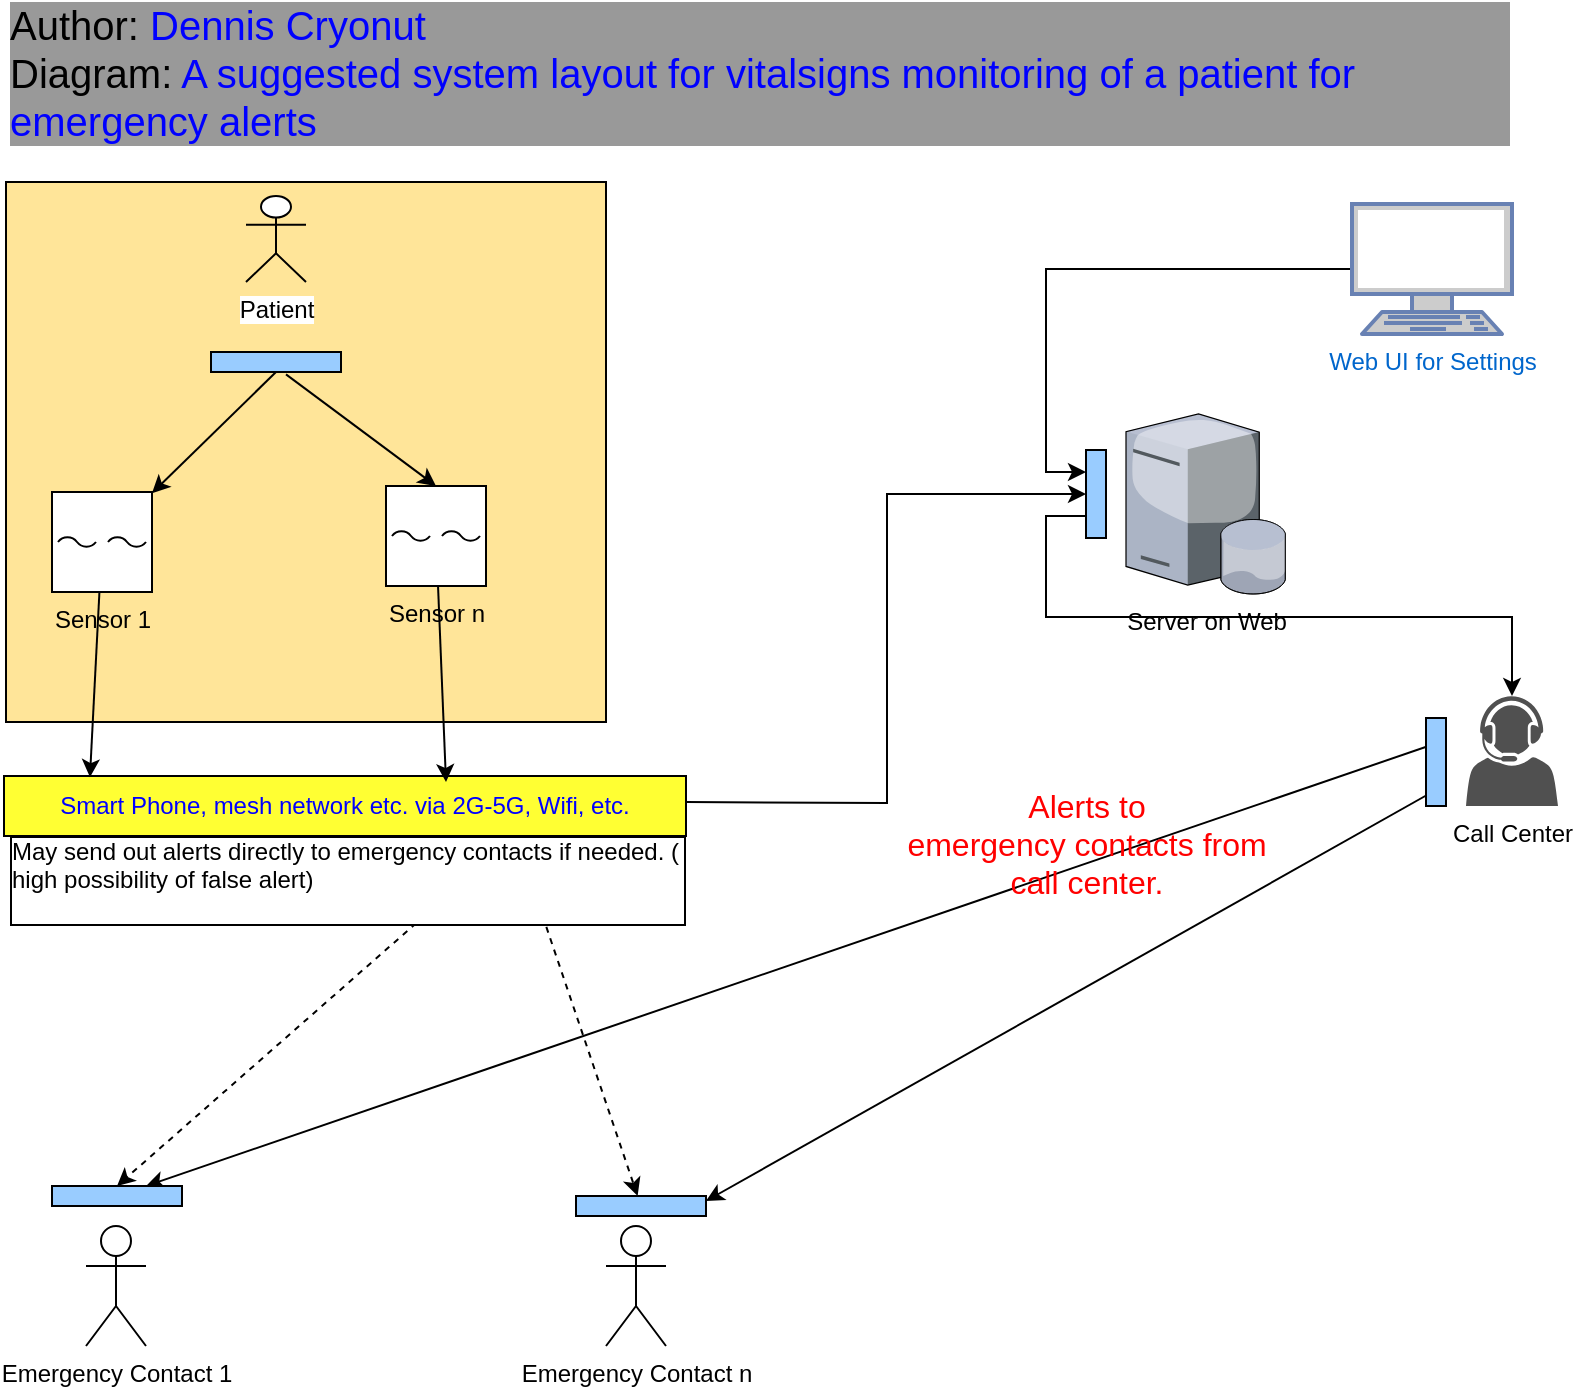 <mxfile version="20.8.0" type="device"><diagram id="2KpycwUR1FHroqjddUs5" name="Page-1"><mxGraphModel dx="1380" dy="260" grid="1" gridSize="10" guides="1" tooltips="1" connect="1" arrows="1" fold="1" page="1" pageScale="1" pageWidth="850" pageHeight="1100" background="#ffffff" math="0" shadow="0"><root><mxCell id="0"/><mxCell id="1" parent="0"/><mxCell id="MtvQ65xE4-OLLt1wUJ7r-59" value="Smart Phone, mesh network etc. via 2G-5G, Wifi, etc." style="rounded=0;whiteSpace=wrap;html=1;labelBackgroundColor=none;fillColor=#FFFF33;fontColor=#0000FF;" parent="1" vertex="1"><mxGeometry x="-1" y="407" width="341" height="30" as="geometry"/></mxCell><mxCell id="MtvQ65xE4-OLLt1wUJ7r-56" value="" style="rounded=0;whiteSpace=wrap;html=1;labelBackgroundColor=#0000CC;fillColor=#FFE599;fontColor=#0000FF;" parent="1" vertex="1"><mxGeometry y="110" width="300" height="270" as="geometry"/></mxCell><mxCell id="MtvQ65xE4-OLLt1wUJ7r-1" value="Patient" style="shape=umlActor;verticalLabelPosition=bottom;labelBackgroundColor=#ffffff;verticalAlign=top;html=1;outlineConnect=0;" parent="1" vertex="1"><mxGeometry x="120" y="117" width="30" height="43" as="geometry"/></mxCell><mxCell id="MtvQ65xE4-OLLt1wUJ7r-2" value="Sensor 1" style="verticalLabelPosition=bottom;align=center;outlineConnect=0;dashed=0;html=1;verticalAlign=top;shape=mxgraph.pid.flow_sensors.ultrasonic;" parent="1" vertex="1"><mxGeometry x="23" y="265" width="50" height="50" as="geometry"/></mxCell><mxCell id="MtvQ65xE4-OLLt1wUJ7r-32" style="edgeStyle=orthogonalEdgeStyle;rounded=0;orthogonalLoop=1;jettySize=auto;html=1;strokeColor=#000000;entryX=0;entryY=0.5;entryDx=0;entryDy=0;" parent="1" target="MtvQ65xE4-OLLt1wUJ7r-53" edge="1"><mxGeometry relative="1" as="geometry"><mxPoint x="340" y="420" as="sourcePoint"/></mxGeometry></mxCell><mxCell id="MtvQ65xE4-OLLt1wUJ7r-3" value="Sensor n" style="verticalLabelPosition=bottom;align=center;outlineConnect=0;dashed=0;html=1;verticalAlign=top;shape=mxgraph.pid.flow_sensors.ultrasonic;" parent="1" vertex="1"><mxGeometry x="190" y="262" width="50" height="50" as="geometry"/></mxCell><mxCell id="MtvQ65xE4-OLLt1wUJ7r-34" value="" style="edgeStyle=orthogonalEdgeStyle;rounded=0;orthogonalLoop=1;jettySize=auto;html=1;strokeColor=#000000;exitX=0;exitY=0.75;exitDx=0;exitDy=0;" parent="1" source="MtvQ65xE4-OLLt1wUJ7r-53" target="MtvQ65xE4-OLLt1wUJ7r-7" edge="1"><mxGeometry relative="1" as="geometry"><mxPoint x="720" y="271" as="targetPoint"/></mxGeometry></mxCell><mxCell id="MtvQ65xE4-OLLt1wUJ7r-5" value="Server on Web" style="verticalLabelPosition=bottom;aspect=fixed;html=1;verticalAlign=top;strokeColor=none;align=center;outlineConnect=0;shape=mxgraph.citrix.database_server;" parent="1" vertex="1"><mxGeometry x="560" y="226" width="80" height="90" as="geometry"/></mxCell><mxCell id="MtvQ65xE4-OLLt1wUJ7r-7" value="Call Center" style="shadow=0;dashed=0;html=1;strokeColor=none;fillColor=#505050;labelPosition=center;verticalLabelPosition=bottom;verticalAlign=top;outlineConnect=0;align=center;shape=mxgraph.office.users.call_center_agent;" parent="1" vertex="1"><mxGeometry x="730" y="367" width="46" height="55" as="geometry"/></mxCell><mxCell id="MtvQ65xE4-OLLt1wUJ7r-11" value="Emergency Contact 1" style="shape=umlActor;verticalLabelPosition=bottom;labelBackgroundColor=#ffffff;verticalAlign=top;html=1;outlineConnect=0;" parent="1" vertex="1"><mxGeometry x="40" y="632" width="30" height="60" as="geometry"/></mxCell><mxCell id="MtvQ65xE4-OLLt1wUJ7r-13" value="Emergency Contact n" style="shape=umlActor;verticalLabelPosition=bottom;labelBackgroundColor=#ffffff;verticalAlign=top;html=1;outlineConnect=0;" parent="1" vertex="1"><mxGeometry x="300" y="632" width="30" height="60" as="geometry"/></mxCell><mxCell id="MtvQ65xE4-OLLt1wUJ7r-19" value="" style="endArrow=classic;html=1;dashed=1;strokeColor=#000000;entryX=0.5;entryY=0;entryDx=0;entryDy=0;exitX=0.75;exitY=1;exitDx=0;exitDy=0;" parent="1" source="MtvQ65xE4-OLLt1wUJ7r-59" target="MtvQ65xE4-OLLt1wUJ7r-39" edge="1"><mxGeometry width="50" height="50" relative="1" as="geometry"><mxPoint x="55" y="326" as="sourcePoint"/><mxPoint x="65" y="491" as="targetPoint"/></mxGeometry></mxCell><mxCell id="MtvQ65xE4-OLLt1wUJ7r-20" value="" style="endArrow=classic;html=1;dashed=1;strokeColor=#000000;exitX=0.75;exitY=1;exitDx=0;exitDy=0;" parent="1" source="MtvQ65xE4-OLLt1wUJ7r-59" target="MtvQ65xE4-OLLt1wUJ7r-42" edge="1"><mxGeometry width="50" height="50" relative="1" as="geometry"><mxPoint x="156" y="676" as="sourcePoint"/><mxPoint x="325" y="491" as="targetPoint"/></mxGeometry></mxCell><mxCell id="MtvQ65xE4-OLLt1wUJ7r-22" value="" style="endArrow=classic;html=1;strokeColor=#000000;entryX=1;entryY=0.25;entryDx=0;entryDy=0;exitX=0.05;exitY=0.875;exitDx=0;exitDy=0;exitPerimeter=0;" parent="1" source="MtvQ65xE4-OLLt1wUJ7r-54" target="MtvQ65xE4-OLLt1wUJ7r-42" edge="1"><mxGeometry width="50" height="50" relative="1" as="geometry"><mxPoint x="760" y="321" as="sourcePoint"/><mxPoint x="690" y="431" as="targetPoint"/></mxGeometry></mxCell><mxCell id="MtvQ65xE4-OLLt1wUJ7r-23" value="" style="endArrow=classic;html=1;strokeColor=#000000;exitX=1;exitY=0.25;exitDx=0;exitDy=0;" parent="1" source="MtvQ65xE4-OLLt1wUJ7r-54" target="MtvQ65xE4-OLLt1wUJ7r-39" edge="1"><mxGeometry width="50" height="50" relative="1" as="geometry"><mxPoint x="770" y="331" as="sourcePoint"/><mxPoint x="340" y="511" as="targetPoint"/></mxGeometry></mxCell><mxCell id="MtvQ65xE4-OLLt1wUJ7r-27" value="May send out alerts directly to emergency contacts if needed. ( high possibility of false alert)&#xA;" style="text;strokeColor=none;fillColor=none;align=left;verticalAlign=middle;whiteSpace=wrap;rounded=0;labelBackgroundColor=default;labelBorderColor=default;" parent="1" vertex="1"><mxGeometry y="437" width="340" height="43" as="geometry"/></mxCell><mxCell id="MtvQ65xE4-OLLt1wUJ7r-35" value="&lt;div style=&quot;font-size: 16px&quot;&gt;&lt;font style=&quot;font-size: 16px&quot; color=&quot;#FF0000&quot;&gt;Alerts to &lt;br&gt;&lt;/font&gt;&lt;/div&gt;&lt;div style=&quot;font-size: 16px&quot;&gt;&lt;font style=&quot;font-size: 16px&quot; color=&quot;#FF0000&quot;&gt;emergency contacts from call center.&lt;br&gt;&lt;/font&gt;&lt;/div&gt;" style="text;html=1;strokeColor=none;fillColor=none;align=center;verticalAlign=middle;whiteSpace=wrap;rounded=0;" parent="1" vertex="1"><mxGeometry x="446.5" y="421" width="187" height="40" as="geometry"/></mxCell><mxCell id="MtvQ65xE4-OLLt1wUJ7r-58" style="edgeStyle=orthogonalEdgeStyle;rounded=0;orthogonalLoop=1;jettySize=auto;html=1;entryX=0;entryY=0.25;entryDx=0;entryDy=0;strokeColor=#000000;fontColor=#0000FF;" parent="1" source="MtvQ65xE4-OLLt1wUJ7r-36" target="MtvQ65xE4-OLLt1wUJ7r-53" edge="1"><mxGeometry relative="1" as="geometry"/></mxCell><mxCell id="MtvQ65xE4-OLLt1wUJ7r-36" value="Web UI for Settings" style="fontColor=#0066CC;verticalAlign=top;verticalLabelPosition=bottom;labelPosition=center;align=center;html=1;outlineConnect=0;fillColor=#CCCCCC;strokeColor=#6881B3;gradientColor=none;gradientDirection=north;strokeWidth=2;shape=mxgraph.networks.terminal;" parent="1" vertex="1"><mxGeometry x="673" y="121" width="80" height="65" as="geometry"/></mxCell><mxCell id="MtvQ65xE4-OLLt1wUJ7r-39" value="" style="rounded=0;whiteSpace=wrap;html=1;fontColor=#0000FF;labelBackgroundColor=#0000CC;fillColor=#99CCFF;" parent="1" vertex="1"><mxGeometry x="23" y="612" width="65" height="10" as="geometry"/></mxCell><mxCell id="MtvQ65xE4-OLLt1wUJ7r-42" value="" style="rounded=0;whiteSpace=wrap;html=1;fontColor=#0000FF;labelBackgroundColor=#0000CC;fillColor=#99CCFF;" parent="1" vertex="1"><mxGeometry x="285" y="617" width="65" height="10" as="geometry"/></mxCell><mxCell id="MtvQ65xE4-OLLt1wUJ7r-53" value="" style="rounded=0;whiteSpace=wrap;html=1;fontColor=#0000FF;labelBackgroundColor=#0000CC;fillColor=#99CCFF;" parent="1" vertex="1"><mxGeometry x="540" y="244" width="10" height="44" as="geometry"/></mxCell><mxCell id="MtvQ65xE4-OLLt1wUJ7r-54" value="" style="rounded=0;whiteSpace=wrap;html=1;fontColor=#0000FF;labelBackgroundColor=#0000CC;fillColor=#99CCFF;" parent="1" vertex="1"><mxGeometry x="710" y="378" width="10" height="44" as="geometry"/></mxCell><mxCell id="MtvQ65xE4-OLLt1wUJ7r-61" value="&lt;div&gt;&lt;font style=&quot;font-size: 20px&quot; color=&quot;#000000&quot;&gt;Author:&lt;/font&gt; Dennis Cryonut&lt;font color=&quot;#000000&quot;&gt;&lt;br&gt;&lt;/font&gt;&lt;/div&gt;&lt;div&gt;&lt;font color=&quot;#000000&quot;&gt;Diagram:&lt;/font&gt; A suggested system layout for vitalsigns monitoring of a patient for emergency alerts&lt;br&gt;&lt;/div&gt;" style="text;html=1;strokeColor=none;fillColor=none;align=left;verticalAlign=middle;whiteSpace=wrap;rounded=0;labelBackgroundColor=#999999;fontColor=#0000FF;fontSize=20;" parent="1" vertex="1"><mxGeometry y="20" width="752" height="70" as="geometry"/></mxCell><mxCell id="LCGgZfGGJUov3DojIMDI-2" value="" style="endArrow=classic;html=1;rounded=0;entryX=0.126;entryY=0.02;entryDx=0;entryDy=0;entryPerimeter=0;" edge="1" parent="1" source="MtvQ65xE4-OLLt1wUJ7r-2" target="MtvQ65xE4-OLLt1wUJ7r-59"><mxGeometry width="50" height="50" relative="1" as="geometry"><mxPoint x="45" y="346.5" as="sourcePoint"/><mxPoint x="460" y="400" as="targetPoint"/></mxGeometry></mxCell><mxCell id="LCGgZfGGJUov3DojIMDI-3" value="" style="endArrow=classic;html=1;rounded=0;" edge="1" parent="1" source="MtvQ65xE4-OLLt1wUJ7r-3"><mxGeometry width="50" height="50" relative="1" as="geometry"><mxPoint x="55" y="356.5" as="sourcePoint"/><mxPoint x="220" y="410" as="targetPoint"/></mxGeometry></mxCell><mxCell id="LCGgZfGGJUov3DojIMDI-4" value="" style="endArrow=classic;html=1;rounded=0;entryX=0.5;entryY=0;entryDx=0;entryDy=0;entryPerimeter=0;exitX=0.577;exitY=1.119;exitDx=0;exitDy=0;exitPerimeter=0;" edge="1" parent="1" source="LCGgZfGGJUov3DojIMDI-7" target="MtvQ65xE4-OLLt1wUJ7r-3"><mxGeometry width="50" height="50" relative="1" as="geometry"><mxPoint x="50" y="250" as="sourcePoint"/><mxPoint x="100" y="200" as="targetPoint"/></mxGeometry></mxCell><mxCell id="LCGgZfGGJUov3DojIMDI-6" value="" style="endArrow=classic;html=1;rounded=0;exitX=0.5;exitY=1;exitDx=0;exitDy=0;" edge="1" parent="1" source="LCGgZfGGJUov3DojIMDI-7" target="MtvQ65xE4-OLLt1wUJ7r-2"><mxGeometry width="50" height="50" relative="1" as="geometry"><mxPoint x="40" y="230" as="sourcePoint"/><mxPoint x="90" y="180" as="targetPoint"/></mxGeometry></mxCell><mxCell id="LCGgZfGGJUov3DojIMDI-7" value="" style="rounded=0;whiteSpace=wrap;html=1;fontColor=#0000FF;labelBackgroundColor=#0000CC;fillColor=#99CCFF;" vertex="1" parent="1"><mxGeometry x="102.5" y="195" width="65" height="10" as="geometry"/></mxCell></root></mxGraphModel></diagram></mxfile>
